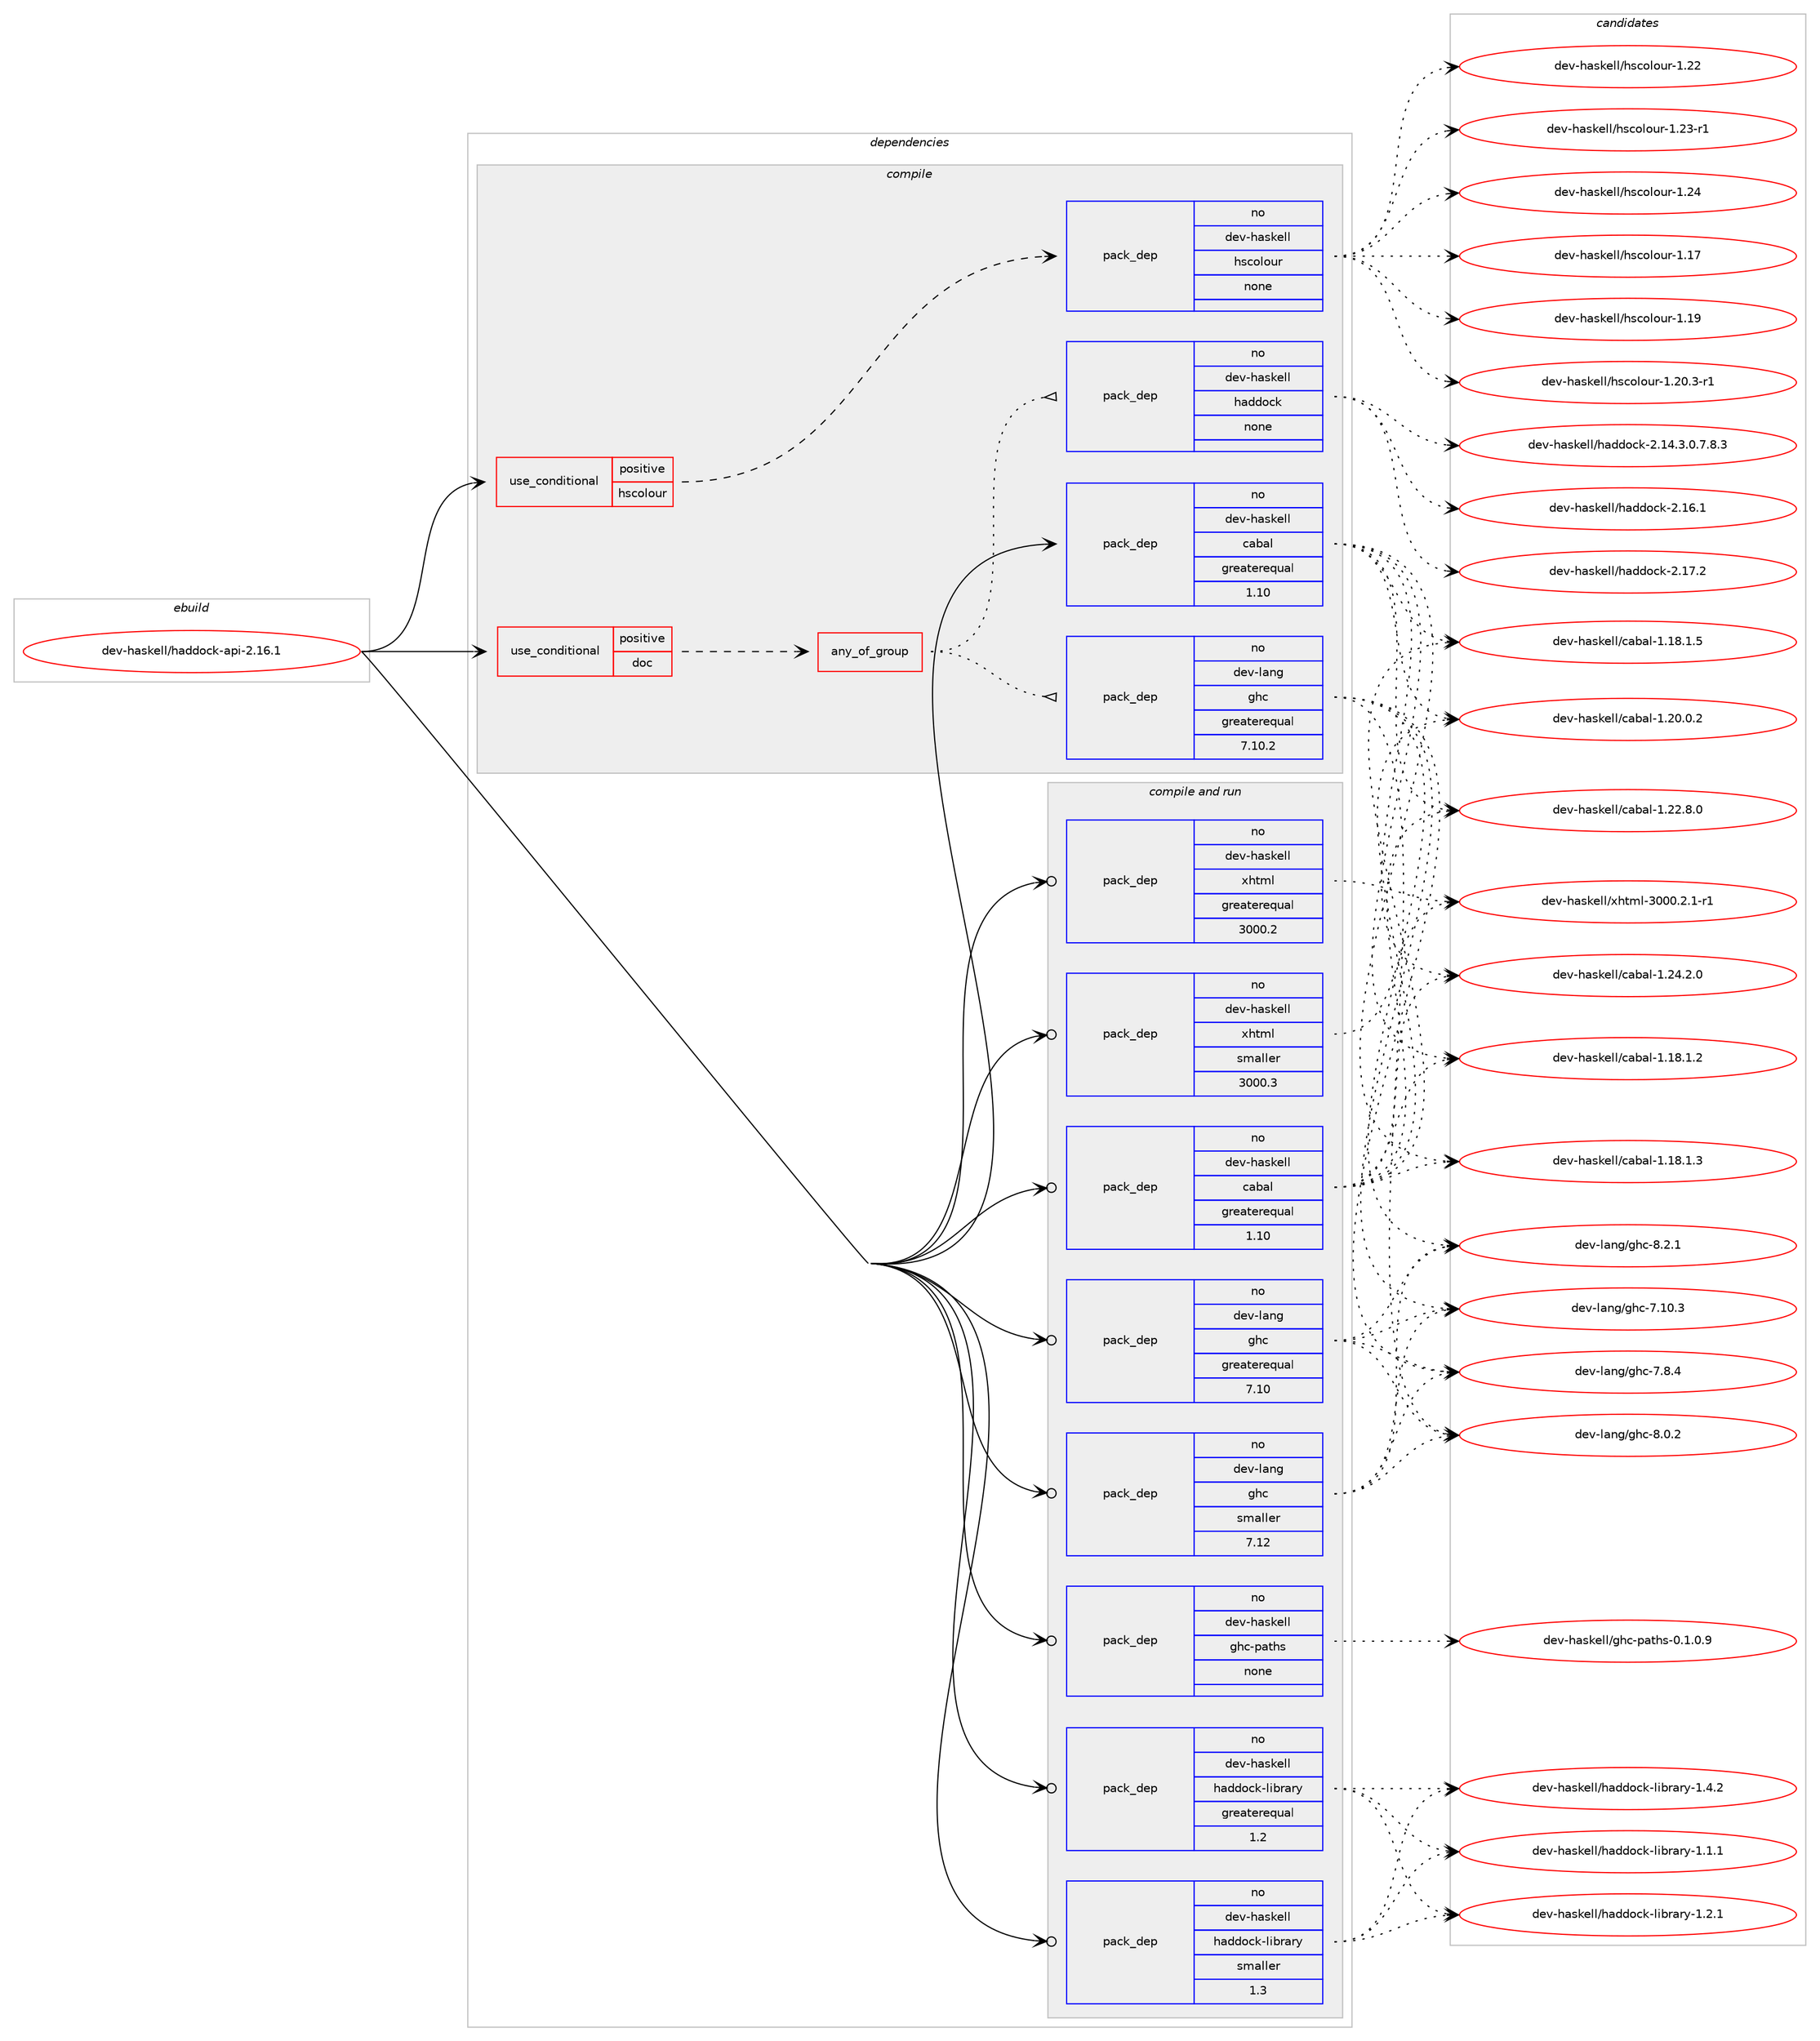 digraph prolog {

# *************
# Graph options
# *************

newrank=true;
concentrate=true;
compound=true;
graph [rankdir=LR,fontname=Helvetica,fontsize=10,ranksep=1.5];#, ranksep=2.5, nodesep=0.2];
edge  [arrowhead=vee];
node  [fontname=Helvetica,fontsize=10];

# **********
# The ebuild
# **********

subgraph cluster_leftcol {
color=gray;
rank=same;
label=<<i>ebuild</i>>;
id [label="dev-haskell/haddock-api-2.16.1", color=red, width=4, href="../dev-haskell/haddock-api-2.16.1.svg"];
}

# ****************
# The dependencies
# ****************

subgraph cluster_midcol {
color=gray;
label=<<i>dependencies</i>>;
subgraph cluster_compile {
fillcolor="#eeeeee";
style=filled;
label=<<i>compile</i>>;
subgraph cond19067 {
dependency81710 [label=<<TABLE BORDER="0" CELLBORDER="1" CELLSPACING="0" CELLPADDING="4"><TR><TD ROWSPAN="3" CELLPADDING="10">use_conditional</TD></TR><TR><TD>positive</TD></TR><TR><TD>doc</TD></TR></TABLE>>, shape=none, color=red];
subgraph any2073 {
dependency81711 [label=<<TABLE BORDER="0" CELLBORDER="1" CELLSPACING="0" CELLPADDING="4"><TR><TD CELLPADDING="10">any_of_group</TD></TR></TABLE>>, shape=none, color=red];subgraph pack60540 {
dependency81712 [label=<<TABLE BORDER="0" CELLBORDER="1" CELLSPACING="0" CELLPADDING="4" WIDTH="220"><TR><TD ROWSPAN="6" CELLPADDING="30">pack_dep</TD></TR><TR><TD WIDTH="110">no</TD></TR><TR><TD>dev-haskell</TD></TR><TR><TD>haddock</TD></TR><TR><TD>none</TD></TR><TR><TD></TD></TR></TABLE>>, shape=none, color=blue];
}
dependency81711:e -> dependency81712:w [weight=20,style="dotted",arrowhead="oinv"];
subgraph pack60541 {
dependency81713 [label=<<TABLE BORDER="0" CELLBORDER="1" CELLSPACING="0" CELLPADDING="4" WIDTH="220"><TR><TD ROWSPAN="6" CELLPADDING="30">pack_dep</TD></TR><TR><TD WIDTH="110">no</TD></TR><TR><TD>dev-lang</TD></TR><TR><TD>ghc</TD></TR><TR><TD>greaterequal</TD></TR><TR><TD>7.10.2</TD></TR></TABLE>>, shape=none, color=blue];
}
dependency81711:e -> dependency81713:w [weight=20,style="dotted",arrowhead="oinv"];
}
dependency81710:e -> dependency81711:w [weight=20,style="dashed",arrowhead="vee"];
}
id:e -> dependency81710:w [weight=20,style="solid",arrowhead="vee"];
subgraph cond19068 {
dependency81714 [label=<<TABLE BORDER="0" CELLBORDER="1" CELLSPACING="0" CELLPADDING="4"><TR><TD ROWSPAN="3" CELLPADDING="10">use_conditional</TD></TR><TR><TD>positive</TD></TR><TR><TD>hscolour</TD></TR></TABLE>>, shape=none, color=red];
subgraph pack60542 {
dependency81715 [label=<<TABLE BORDER="0" CELLBORDER="1" CELLSPACING="0" CELLPADDING="4" WIDTH="220"><TR><TD ROWSPAN="6" CELLPADDING="30">pack_dep</TD></TR><TR><TD WIDTH="110">no</TD></TR><TR><TD>dev-haskell</TD></TR><TR><TD>hscolour</TD></TR><TR><TD>none</TD></TR><TR><TD></TD></TR></TABLE>>, shape=none, color=blue];
}
dependency81714:e -> dependency81715:w [weight=20,style="dashed",arrowhead="vee"];
}
id:e -> dependency81714:w [weight=20,style="solid",arrowhead="vee"];
subgraph pack60543 {
dependency81716 [label=<<TABLE BORDER="0" CELLBORDER="1" CELLSPACING="0" CELLPADDING="4" WIDTH="220"><TR><TD ROWSPAN="6" CELLPADDING="30">pack_dep</TD></TR><TR><TD WIDTH="110">no</TD></TR><TR><TD>dev-haskell</TD></TR><TR><TD>cabal</TD></TR><TR><TD>greaterequal</TD></TR><TR><TD>1.10</TD></TR></TABLE>>, shape=none, color=blue];
}
id:e -> dependency81716:w [weight=20,style="solid",arrowhead="vee"];
}
subgraph cluster_compileandrun {
fillcolor="#eeeeee";
style=filled;
label=<<i>compile and run</i>>;
subgraph pack60544 {
dependency81717 [label=<<TABLE BORDER="0" CELLBORDER="1" CELLSPACING="0" CELLPADDING="4" WIDTH="220"><TR><TD ROWSPAN="6" CELLPADDING="30">pack_dep</TD></TR><TR><TD WIDTH="110">no</TD></TR><TR><TD>dev-haskell</TD></TR><TR><TD>cabal</TD></TR><TR><TD>greaterequal</TD></TR><TR><TD>1.10</TD></TR></TABLE>>, shape=none, color=blue];
}
id:e -> dependency81717:w [weight=20,style="solid",arrowhead="odotvee"];
subgraph pack60545 {
dependency81718 [label=<<TABLE BORDER="0" CELLBORDER="1" CELLSPACING="0" CELLPADDING="4" WIDTH="220"><TR><TD ROWSPAN="6" CELLPADDING="30">pack_dep</TD></TR><TR><TD WIDTH="110">no</TD></TR><TR><TD>dev-haskell</TD></TR><TR><TD>ghc-paths</TD></TR><TR><TD>none</TD></TR><TR><TD></TD></TR></TABLE>>, shape=none, color=blue];
}
id:e -> dependency81718:w [weight=20,style="solid",arrowhead="odotvee"];
subgraph pack60546 {
dependency81719 [label=<<TABLE BORDER="0" CELLBORDER="1" CELLSPACING="0" CELLPADDING="4" WIDTH="220"><TR><TD ROWSPAN="6" CELLPADDING="30">pack_dep</TD></TR><TR><TD WIDTH="110">no</TD></TR><TR><TD>dev-haskell</TD></TR><TR><TD>haddock-library</TD></TR><TR><TD>greaterequal</TD></TR><TR><TD>1.2</TD></TR></TABLE>>, shape=none, color=blue];
}
id:e -> dependency81719:w [weight=20,style="solid",arrowhead="odotvee"];
subgraph pack60547 {
dependency81720 [label=<<TABLE BORDER="0" CELLBORDER="1" CELLSPACING="0" CELLPADDING="4" WIDTH="220"><TR><TD ROWSPAN="6" CELLPADDING="30">pack_dep</TD></TR><TR><TD WIDTH="110">no</TD></TR><TR><TD>dev-haskell</TD></TR><TR><TD>haddock-library</TD></TR><TR><TD>smaller</TD></TR><TR><TD>1.3</TD></TR></TABLE>>, shape=none, color=blue];
}
id:e -> dependency81720:w [weight=20,style="solid",arrowhead="odotvee"];
subgraph pack60548 {
dependency81721 [label=<<TABLE BORDER="0" CELLBORDER="1" CELLSPACING="0" CELLPADDING="4" WIDTH="220"><TR><TD ROWSPAN="6" CELLPADDING="30">pack_dep</TD></TR><TR><TD WIDTH="110">no</TD></TR><TR><TD>dev-haskell</TD></TR><TR><TD>xhtml</TD></TR><TR><TD>greaterequal</TD></TR><TR><TD>3000.2</TD></TR></TABLE>>, shape=none, color=blue];
}
id:e -> dependency81721:w [weight=20,style="solid",arrowhead="odotvee"];
subgraph pack60549 {
dependency81722 [label=<<TABLE BORDER="0" CELLBORDER="1" CELLSPACING="0" CELLPADDING="4" WIDTH="220"><TR><TD ROWSPAN="6" CELLPADDING="30">pack_dep</TD></TR><TR><TD WIDTH="110">no</TD></TR><TR><TD>dev-haskell</TD></TR><TR><TD>xhtml</TD></TR><TR><TD>smaller</TD></TR><TR><TD>3000.3</TD></TR></TABLE>>, shape=none, color=blue];
}
id:e -> dependency81722:w [weight=20,style="solid",arrowhead="odotvee"];
subgraph pack60550 {
dependency81723 [label=<<TABLE BORDER="0" CELLBORDER="1" CELLSPACING="0" CELLPADDING="4" WIDTH="220"><TR><TD ROWSPAN="6" CELLPADDING="30">pack_dep</TD></TR><TR><TD WIDTH="110">no</TD></TR><TR><TD>dev-lang</TD></TR><TR><TD>ghc</TD></TR><TR><TD>greaterequal</TD></TR><TR><TD>7.10</TD></TR></TABLE>>, shape=none, color=blue];
}
id:e -> dependency81723:w [weight=20,style="solid",arrowhead="odotvee"];
subgraph pack60551 {
dependency81724 [label=<<TABLE BORDER="0" CELLBORDER="1" CELLSPACING="0" CELLPADDING="4" WIDTH="220"><TR><TD ROWSPAN="6" CELLPADDING="30">pack_dep</TD></TR><TR><TD WIDTH="110">no</TD></TR><TR><TD>dev-lang</TD></TR><TR><TD>ghc</TD></TR><TR><TD>smaller</TD></TR><TR><TD>7.12</TD></TR></TABLE>>, shape=none, color=blue];
}
id:e -> dependency81724:w [weight=20,style="solid",arrowhead="odotvee"];
}
subgraph cluster_run {
fillcolor="#eeeeee";
style=filled;
label=<<i>run</i>>;
}
}

# **************
# The candidates
# **************

subgraph cluster_choices {
rank=same;
color=gray;
label=<<i>candidates</i>>;

subgraph choice60540 {
color=black;
nodesep=1;
choice1001011184510497115107101108108471049710010011199107455046495246514648465546564651 [label="dev-haskell/haddock-2.14.3.0.7.8.3", color=red, width=4,href="../dev-haskell/haddock-2.14.3.0.7.8.3.svg"];
choice100101118451049711510710110810847104971001001119910745504649544649 [label="dev-haskell/haddock-2.16.1", color=red, width=4,href="../dev-haskell/haddock-2.16.1.svg"];
choice100101118451049711510710110810847104971001001119910745504649554650 [label="dev-haskell/haddock-2.17.2", color=red, width=4,href="../dev-haskell/haddock-2.17.2.svg"];
dependency81712:e -> choice1001011184510497115107101108108471049710010011199107455046495246514648465546564651:w [style=dotted,weight="100"];
dependency81712:e -> choice100101118451049711510710110810847104971001001119910745504649544649:w [style=dotted,weight="100"];
dependency81712:e -> choice100101118451049711510710110810847104971001001119910745504649554650:w [style=dotted,weight="100"];
}
subgraph choice60541 {
color=black;
nodesep=1;
choice1001011184510897110103471031049945554649484651 [label="dev-lang/ghc-7.10.3", color=red, width=4,href="../dev-lang/ghc-7.10.3.svg"];
choice10010111845108971101034710310499455546564652 [label="dev-lang/ghc-7.8.4", color=red, width=4,href="../dev-lang/ghc-7.8.4.svg"];
choice10010111845108971101034710310499455646484650 [label="dev-lang/ghc-8.0.2", color=red, width=4,href="../dev-lang/ghc-8.0.2.svg"];
choice10010111845108971101034710310499455646504649 [label="dev-lang/ghc-8.2.1", color=red, width=4,href="../dev-lang/ghc-8.2.1.svg"];
dependency81713:e -> choice1001011184510897110103471031049945554649484651:w [style=dotted,weight="100"];
dependency81713:e -> choice10010111845108971101034710310499455546564652:w [style=dotted,weight="100"];
dependency81713:e -> choice10010111845108971101034710310499455646484650:w [style=dotted,weight="100"];
dependency81713:e -> choice10010111845108971101034710310499455646504649:w [style=dotted,weight="100"];
}
subgraph choice60542 {
color=black;
nodesep=1;
choice100101118451049711510710110810847104115991111081111171144549464955 [label="dev-haskell/hscolour-1.17", color=red, width=4,href="../dev-haskell/hscolour-1.17.svg"];
choice100101118451049711510710110810847104115991111081111171144549464957 [label="dev-haskell/hscolour-1.19", color=red, width=4,href="../dev-haskell/hscolour-1.19.svg"];
choice10010111845104971151071011081084710411599111108111117114454946504846514511449 [label="dev-haskell/hscolour-1.20.3-r1", color=red, width=4,href="../dev-haskell/hscolour-1.20.3-r1.svg"];
choice100101118451049711510710110810847104115991111081111171144549465050 [label="dev-haskell/hscolour-1.22", color=red, width=4,href="../dev-haskell/hscolour-1.22.svg"];
choice1001011184510497115107101108108471041159911110811111711445494650514511449 [label="dev-haskell/hscolour-1.23-r1", color=red, width=4,href="../dev-haskell/hscolour-1.23-r1.svg"];
choice100101118451049711510710110810847104115991111081111171144549465052 [label="dev-haskell/hscolour-1.24", color=red, width=4,href="../dev-haskell/hscolour-1.24.svg"];
dependency81715:e -> choice100101118451049711510710110810847104115991111081111171144549464955:w [style=dotted,weight="100"];
dependency81715:e -> choice100101118451049711510710110810847104115991111081111171144549464957:w [style=dotted,weight="100"];
dependency81715:e -> choice10010111845104971151071011081084710411599111108111117114454946504846514511449:w [style=dotted,weight="100"];
dependency81715:e -> choice100101118451049711510710110810847104115991111081111171144549465050:w [style=dotted,weight="100"];
dependency81715:e -> choice1001011184510497115107101108108471041159911110811111711445494650514511449:w [style=dotted,weight="100"];
dependency81715:e -> choice100101118451049711510710110810847104115991111081111171144549465052:w [style=dotted,weight="100"];
}
subgraph choice60543 {
color=black;
nodesep=1;
choice10010111845104971151071011081084799979897108454946495646494650 [label="dev-haskell/cabal-1.18.1.2", color=red, width=4,href="../dev-haskell/cabal-1.18.1.2.svg"];
choice10010111845104971151071011081084799979897108454946495646494651 [label="dev-haskell/cabal-1.18.1.3", color=red, width=4,href="../dev-haskell/cabal-1.18.1.3.svg"];
choice10010111845104971151071011081084799979897108454946495646494653 [label="dev-haskell/cabal-1.18.1.5", color=red, width=4,href="../dev-haskell/cabal-1.18.1.5.svg"];
choice10010111845104971151071011081084799979897108454946504846484650 [label="dev-haskell/cabal-1.20.0.2", color=red, width=4,href="../dev-haskell/cabal-1.20.0.2.svg"];
choice10010111845104971151071011081084799979897108454946505046564648 [label="dev-haskell/cabal-1.22.8.0", color=red, width=4,href="../dev-haskell/cabal-1.22.8.0.svg"];
choice10010111845104971151071011081084799979897108454946505246504648 [label="dev-haskell/cabal-1.24.2.0", color=red, width=4,href="../dev-haskell/cabal-1.24.2.0.svg"];
dependency81716:e -> choice10010111845104971151071011081084799979897108454946495646494650:w [style=dotted,weight="100"];
dependency81716:e -> choice10010111845104971151071011081084799979897108454946495646494651:w [style=dotted,weight="100"];
dependency81716:e -> choice10010111845104971151071011081084799979897108454946495646494653:w [style=dotted,weight="100"];
dependency81716:e -> choice10010111845104971151071011081084799979897108454946504846484650:w [style=dotted,weight="100"];
dependency81716:e -> choice10010111845104971151071011081084799979897108454946505046564648:w [style=dotted,weight="100"];
dependency81716:e -> choice10010111845104971151071011081084799979897108454946505246504648:w [style=dotted,weight="100"];
}
subgraph choice60544 {
color=black;
nodesep=1;
choice10010111845104971151071011081084799979897108454946495646494650 [label="dev-haskell/cabal-1.18.1.2", color=red, width=4,href="../dev-haskell/cabal-1.18.1.2.svg"];
choice10010111845104971151071011081084799979897108454946495646494651 [label="dev-haskell/cabal-1.18.1.3", color=red, width=4,href="../dev-haskell/cabal-1.18.1.3.svg"];
choice10010111845104971151071011081084799979897108454946495646494653 [label="dev-haskell/cabal-1.18.1.5", color=red, width=4,href="../dev-haskell/cabal-1.18.1.5.svg"];
choice10010111845104971151071011081084799979897108454946504846484650 [label="dev-haskell/cabal-1.20.0.2", color=red, width=4,href="../dev-haskell/cabal-1.20.0.2.svg"];
choice10010111845104971151071011081084799979897108454946505046564648 [label="dev-haskell/cabal-1.22.8.0", color=red, width=4,href="../dev-haskell/cabal-1.22.8.0.svg"];
choice10010111845104971151071011081084799979897108454946505246504648 [label="dev-haskell/cabal-1.24.2.0", color=red, width=4,href="../dev-haskell/cabal-1.24.2.0.svg"];
dependency81717:e -> choice10010111845104971151071011081084799979897108454946495646494650:w [style=dotted,weight="100"];
dependency81717:e -> choice10010111845104971151071011081084799979897108454946495646494651:w [style=dotted,weight="100"];
dependency81717:e -> choice10010111845104971151071011081084799979897108454946495646494653:w [style=dotted,weight="100"];
dependency81717:e -> choice10010111845104971151071011081084799979897108454946504846484650:w [style=dotted,weight="100"];
dependency81717:e -> choice10010111845104971151071011081084799979897108454946505046564648:w [style=dotted,weight="100"];
dependency81717:e -> choice10010111845104971151071011081084799979897108454946505246504648:w [style=dotted,weight="100"];
}
subgraph choice60545 {
color=black;
nodesep=1;
choice1001011184510497115107101108108471031049945112971161041154548464946484657 [label="dev-haskell/ghc-paths-0.1.0.9", color=red, width=4,href="../dev-haskell/ghc-paths-0.1.0.9.svg"];
dependency81718:e -> choice1001011184510497115107101108108471031049945112971161041154548464946484657:w [style=dotted,weight="100"];
}
subgraph choice60546 {
color=black;
nodesep=1;
choice1001011184510497115107101108108471049710010011199107451081059811497114121454946494649 [label="dev-haskell/haddock-library-1.1.1", color=red, width=4,href="../dev-haskell/haddock-library-1.1.1.svg"];
choice1001011184510497115107101108108471049710010011199107451081059811497114121454946504649 [label="dev-haskell/haddock-library-1.2.1", color=red, width=4,href="../dev-haskell/haddock-library-1.2.1.svg"];
choice1001011184510497115107101108108471049710010011199107451081059811497114121454946524650 [label="dev-haskell/haddock-library-1.4.2", color=red, width=4,href="../dev-haskell/haddock-library-1.4.2.svg"];
dependency81719:e -> choice1001011184510497115107101108108471049710010011199107451081059811497114121454946494649:w [style=dotted,weight="100"];
dependency81719:e -> choice1001011184510497115107101108108471049710010011199107451081059811497114121454946504649:w [style=dotted,weight="100"];
dependency81719:e -> choice1001011184510497115107101108108471049710010011199107451081059811497114121454946524650:w [style=dotted,weight="100"];
}
subgraph choice60547 {
color=black;
nodesep=1;
choice1001011184510497115107101108108471049710010011199107451081059811497114121454946494649 [label="dev-haskell/haddock-library-1.1.1", color=red, width=4,href="../dev-haskell/haddock-library-1.1.1.svg"];
choice1001011184510497115107101108108471049710010011199107451081059811497114121454946504649 [label="dev-haskell/haddock-library-1.2.1", color=red, width=4,href="../dev-haskell/haddock-library-1.2.1.svg"];
choice1001011184510497115107101108108471049710010011199107451081059811497114121454946524650 [label="dev-haskell/haddock-library-1.4.2", color=red, width=4,href="../dev-haskell/haddock-library-1.4.2.svg"];
dependency81720:e -> choice1001011184510497115107101108108471049710010011199107451081059811497114121454946494649:w [style=dotted,weight="100"];
dependency81720:e -> choice1001011184510497115107101108108471049710010011199107451081059811497114121454946504649:w [style=dotted,weight="100"];
dependency81720:e -> choice1001011184510497115107101108108471049710010011199107451081059811497114121454946524650:w [style=dotted,weight="100"];
}
subgraph choice60548 {
color=black;
nodesep=1;
choice1001011184510497115107101108108471201041161091084551484848465046494511449 [label="dev-haskell/xhtml-3000.2.1-r1", color=red, width=4,href="../dev-haskell/xhtml-3000.2.1-r1.svg"];
dependency81721:e -> choice1001011184510497115107101108108471201041161091084551484848465046494511449:w [style=dotted,weight="100"];
}
subgraph choice60549 {
color=black;
nodesep=1;
choice1001011184510497115107101108108471201041161091084551484848465046494511449 [label="dev-haskell/xhtml-3000.2.1-r1", color=red, width=4,href="../dev-haskell/xhtml-3000.2.1-r1.svg"];
dependency81722:e -> choice1001011184510497115107101108108471201041161091084551484848465046494511449:w [style=dotted,weight="100"];
}
subgraph choice60550 {
color=black;
nodesep=1;
choice1001011184510897110103471031049945554649484651 [label="dev-lang/ghc-7.10.3", color=red, width=4,href="../dev-lang/ghc-7.10.3.svg"];
choice10010111845108971101034710310499455546564652 [label="dev-lang/ghc-7.8.4", color=red, width=4,href="../dev-lang/ghc-7.8.4.svg"];
choice10010111845108971101034710310499455646484650 [label="dev-lang/ghc-8.0.2", color=red, width=4,href="../dev-lang/ghc-8.0.2.svg"];
choice10010111845108971101034710310499455646504649 [label="dev-lang/ghc-8.2.1", color=red, width=4,href="../dev-lang/ghc-8.2.1.svg"];
dependency81723:e -> choice1001011184510897110103471031049945554649484651:w [style=dotted,weight="100"];
dependency81723:e -> choice10010111845108971101034710310499455546564652:w [style=dotted,weight="100"];
dependency81723:e -> choice10010111845108971101034710310499455646484650:w [style=dotted,weight="100"];
dependency81723:e -> choice10010111845108971101034710310499455646504649:w [style=dotted,weight="100"];
}
subgraph choice60551 {
color=black;
nodesep=1;
choice1001011184510897110103471031049945554649484651 [label="dev-lang/ghc-7.10.3", color=red, width=4,href="../dev-lang/ghc-7.10.3.svg"];
choice10010111845108971101034710310499455546564652 [label="dev-lang/ghc-7.8.4", color=red, width=4,href="../dev-lang/ghc-7.8.4.svg"];
choice10010111845108971101034710310499455646484650 [label="dev-lang/ghc-8.0.2", color=red, width=4,href="../dev-lang/ghc-8.0.2.svg"];
choice10010111845108971101034710310499455646504649 [label="dev-lang/ghc-8.2.1", color=red, width=4,href="../dev-lang/ghc-8.2.1.svg"];
dependency81724:e -> choice1001011184510897110103471031049945554649484651:w [style=dotted,weight="100"];
dependency81724:e -> choice10010111845108971101034710310499455546564652:w [style=dotted,weight="100"];
dependency81724:e -> choice10010111845108971101034710310499455646484650:w [style=dotted,weight="100"];
dependency81724:e -> choice10010111845108971101034710310499455646504649:w [style=dotted,weight="100"];
}
}

}
